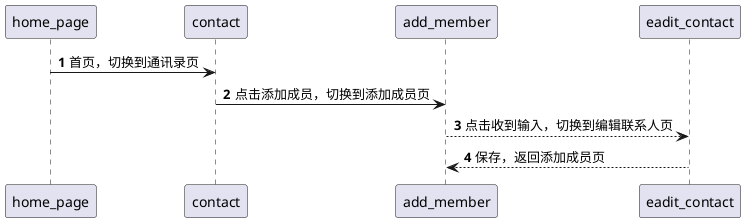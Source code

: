 @startuml
'https://plantuml.com/sequence-diagram

autonumber
home_page  ->  contact:首页，切换到通讯录页

contact  ->  add_member:点击添加成员，切换到添加成员页

add_member  --> eadit_contact:点击收到输入，切换到编辑联系人页

eadit_contact  --> add_member:保存，返回添加成员页

@enduml